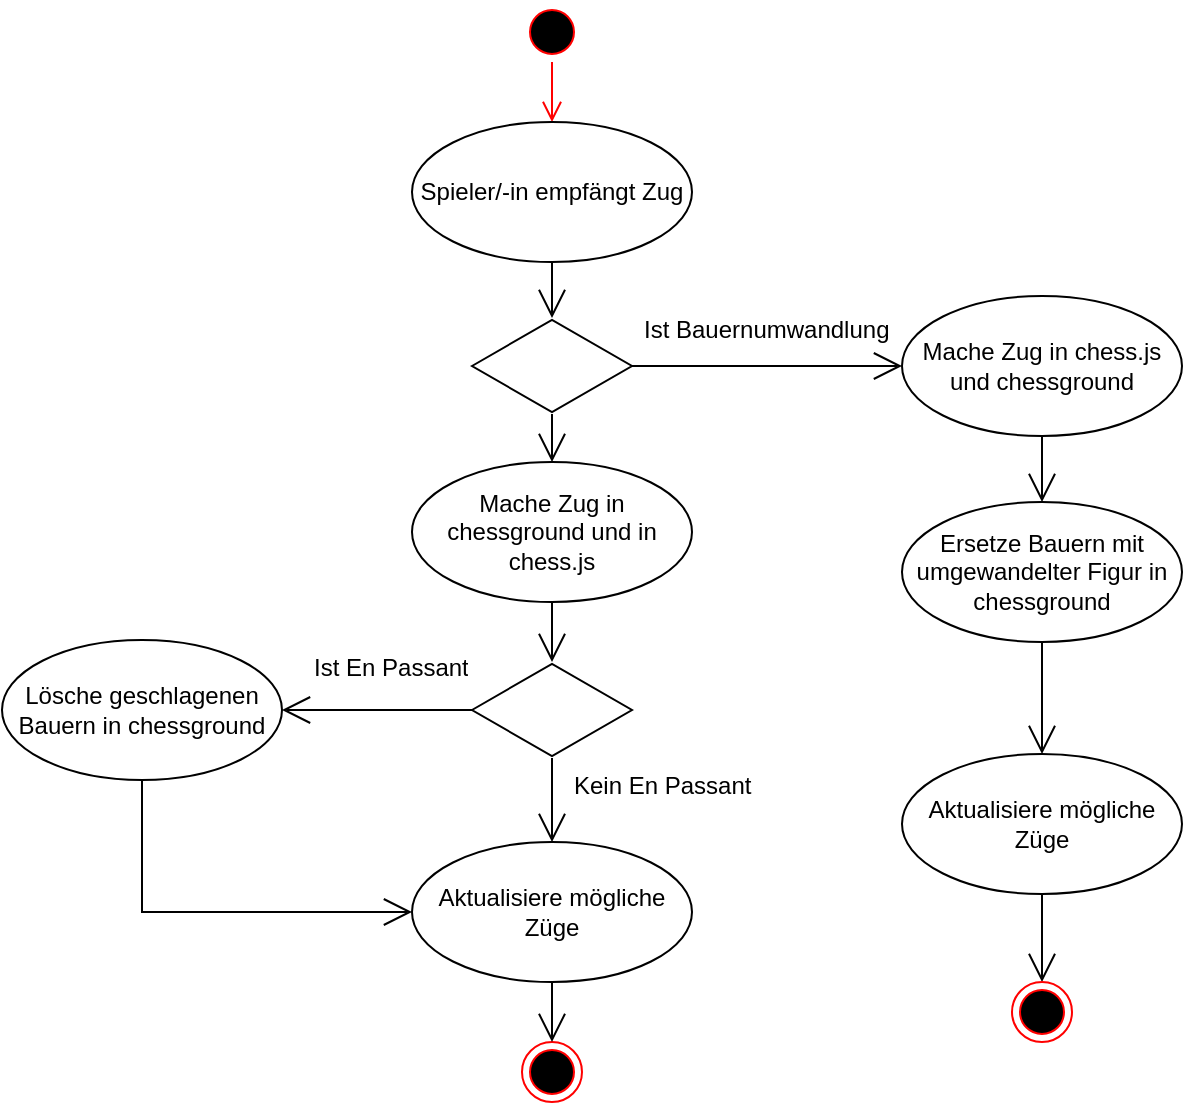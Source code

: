 <mxfile version="21.3.2" type="device">
  <diagram name="Page-1" id="0783ab3e-0a74-02c8-0abd-f7b4e66b4bec">
    <mxGraphModel dx="1050" dy="541" grid="1" gridSize="10" guides="1" tooltips="1" connect="1" arrows="1" fold="1" page="1" pageScale="1" pageWidth="600" pageHeight="650" background="none" math="0" shadow="0">
      <root>
        <mxCell id="0" />
        <mxCell id="1" parent="0" />
        <mxCell id="wbuntGqTaFYtr3KhO8sW-3" value="" style="ellipse;html=1;shape=startState;fillColor=#000000;strokeColor=#ff0000;" parent="1" vertex="1">
          <mxGeometry x="260" y="40" width="30" height="30" as="geometry" />
        </mxCell>
        <mxCell id="wbuntGqTaFYtr3KhO8sW-4" value="" style="edgeStyle=orthogonalEdgeStyle;html=1;verticalAlign=bottom;endArrow=open;endSize=8;strokeColor=#ff0000;rounded=0;" parent="1" source="wbuntGqTaFYtr3KhO8sW-3" edge="1">
          <mxGeometry relative="1" as="geometry">
            <mxPoint x="275" y="100" as="targetPoint" />
          </mxGeometry>
        </mxCell>
        <mxCell id="wbuntGqTaFYtr3KhO8sW-5" value="Spieler/-in empfängt Zug" style="ellipse;whiteSpace=wrap;html=1;" parent="1" vertex="1">
          <mxGeometry x="205" y="100" width="140" height="70" as="geometry" />
        </mxCell>
        <mxCell id="wbuntGqTaFYtr3KhO8sW-6" value="" style="html=1;whiteSpace=wrap;aspect=fixed;shape=isoRectangle;" parent="1" vertex="1">
          <mxGeometry x="235" y="198" width="80" height="48" as="geometry" />
        </mxCell>
        <mxCell id="wbuntGqTaFYtr3KhO8sW-7" value="" style="endArrow=open;endFill=1;endSize=12;html=1;rounded=0;" parent="1" source="wbuntGqTaFYtr3KhO8sW-5" target="wbuntGqTaFYtr3KhO8sW-6" edge="1">
          <mxGeometry width="160" relative="1" as="geometry">
            <mxPoint x="190" y="250" as="sourcePoint" />
            <mxPoint x="350" y="250" as="targetPoint" />
          </mxGeometry>
        </mxCell>
        <mxCell id="wbuntGqTaFYtr3KhO8sW-11" value="" style="endArrow=open;endFill=1;endSize=12;html=1;rounded=0;" parent="1" source="wbuntGqTaFYtr3KhO8sW-6" target="wbuntGqTaFYtr3KhO8sW-42" edge="1">
          <mxGeometry width="160" relative="1" as="geometry">
            <mxPoint x="440" y="330" as="sourcePoint" />
            <mxPoint x="450.021" y="224.143" as="targetPoint" />
          </mxGeometry>
        </mxCell>
        <mxCell id="wbuntGqTaFYtr3KhO8sW-12" value="Ist Bauernumwandlung" style="text;strokeColor=none;fillColor=none;align=left;verticalAlign=top;spacingLeft=4;spacingRight=4;overflow=hidden;rotatable=0;points=[[0,0.5],[1,0.5]];portConstraint=eastwest;whiteSpace=wrap;html=1;" parent="1" vertex="1">
          <mxGeometry x="315" y="190" width="160" height="26" as="geometry" />
        </mxCell>
        <mxCell id="wbuntGqTaFYtr3KhO8sW-14" value="" style="endArrow=open;endFill=1;endSize=12;html=1;rounded=0;" parent="1" source="wbuntGqTaFYtr3KhO8sW-6" target="wbuntGqTaFYtr3KhO8sW-22" edge="1">
          <mxGeometry width="160" relative="1" as="geometry">
            <mxPoint x="190" y="250" as="sourcePoint" />
            <mxPoint x="275" y="310" as="targetPoint" />
          </mxGeometry>
        </mxCell>
        <mxCell id="wbuntGqTaFYtr3KhO8sW-22" value="Mache Zug in chessground und in chess.js" style="ellipse;whiteSpace=wrap;html=1;" parent="1" vertex="1">
          <mxGeometry x="205" y="270" width="140" height="70" as="geometry" />
        </mxCell>
        <mxCell id="wbuntGqTaFYtr3KhO8sW-25" value="" style="html=1;whiteSpace=wrap;aspect=fixed;shape=isoRectangle;" parent="1" vertex="1">
          <mxGeometry x="235" y="370" width="80" height="48" as="geometry" />
        </mxCell>
        <mxCell id="wbuntGqTaFYtr3KhO8sW-29" value="" style="endArrow=open;endFill=1;endSize=12;html=1;rounded=0;" parent="1" source="wbuntGqTaFYtr3KhO8sW-22" target="wbuntGqTaFYtr3KhO8sW-25" edge="1">
          <mxGeometry width="160" relative="1" as="geometry">
            <mxPoint x="190" y="340" as="sourcePoint" />
            <mxPoint x="350" y="340" as="targetPoint" />
          </mxGeometry>
        </mxCell>
        <mxCell id="wbuntGqTaFYtr3KhO8sW-31" value="" style="endArrow=open;endFill=1;endSize=12;html=1;rounded=0;" parent="1" source="wbuntGqTaFYtr3KhO8sW-25" target="wbuntGqTaFYtr3KhO8sW-33" edge="1">
          <mxGeometry width="160" relative="1" as="geometry">
            <mxPoint x="200" y="460" as="sourcePoint" />
            <mxPoint x="130" y="394" as="targetPoint" />
          </mxGeometry>
        </mxCell>
        <mxCell id="wbuntGqTaFYtr3KhO8sW-32" value="Ist En Passant" style="text;strokeColor=none;fillColor=none;align=left;verticalAlign=top;spacingLeft=4;spacingRight=4;overflow=hidden;rotatable=0;points=[[0,0.5],[1,0.5]];portConstraint=eastwest;whiteSpace=wrap;html=1;" parent="1" vertex="1">
          <mxGeometry x="150" y="359" width="100" height="26" as="geometry" />
        </mxCell>
        <mxCell id="wbuntGqTaFYtr3KhO8sW-33" value="Lösche geschlagenen Bauern in chessground" style="ellipse;whiteSpace=wrap;html=1;" parent="1" vertex="1">
          <mxGeometry y="359" width="140" height="70" as="geometry" />
        </mxCell>
        <mxCell id="wbuntGqTaFYtr3KhO8sW-34" value="" style="endArrow=open;endFill=1;endSize=12;html=1;rounded=0;" parent="1" source="wbuntGqTaFYtr3KhO8sW-25" target="LkfD6C9MRU1kPl8pwHJ5-6" edge="1">
          <mxGeometry width="160" relative="1" as="geometry">
            <mxPoint x="200" y="570" as="sourcePoint" />
            <mxPoint x="275" y="490" as="targetPoint" />
          </mxGeometry>
        </mxCell>
        <mxCell id="wbuntGqTaFYtr3KhO8sW-36" value="Kein En Passant" style="text;strokeColor=none;fillColor=none;align=left;verticalAlign=top;spacingLeft=4;spacingRight=4;overflow=hidden;rotatable=0;points=[[0,0.5],[1,0.5]];portConstraint=eastwest;whiteSpace=wrap;html=1;" parent="1" vertex="1">
          <mxGeometry x="280" y="418" width="100" height="26" as="geometry" />
        </mxCell>
        <mxCell id="wbuntGqTaFYtr3KhO8sW-37" value="" style="ellipse;html=1;shape=endState;fillColor=#000000;strokeColor=#ff0000;" parent="1" vertex="1">
          <mxGeometry x="260" y="560" width="30" height="30" as="geometry" />
        </mxCell>
        <mxCell id="wbuntGqTaFYtr3KhO8sW-38" value="" style="endArrow=open;endFill=1;endSize=12;html=1;rounded=0;" parent="1" source="wbuntGqTaFYtr3KhO8sW-33" target="LkfD6C9MRU1kPl8pwHJ5-6" edge="1">
          <mxGeometry width="160" relative="1" as="geometry">
            <mxPoint x="200" y="570" as="sourcePoint" />
            <mxPoint x="360" y="570" as="targetPoint" />
            <Array as="points">
              <mxPoint x="70" y="495" />
            </Array>
          </mxGeometry>
        </mxCell>
        <mxCell id="wbuntGqTaFYtr3KhO8sW-42" value="Mache Zug in chess.js und chessground" style="ellipse;whiteSpace=wrap;html=1;" parent="1" vertex="1">
          <mxGeometry x="450" y="187" width="140" height="70" as="geometry" />
        </mxCell>
        <mxCell id="wbuntGqTaFYtr3KhO8sW-43" value="" style="endArrow=open;endFill=1;endSize=12;html=1;rounded=0;" parent="1" source="wbuntGqTaFYtr3KhO8sW-42" target="LkfD6C9MRU1kPl8pwHJ5-1" edge="1">
          <mxGeometry width="160" relative="1" as="geometry">
            <mxPoint x="180" y="363" as="sourcePoint" />
            <mxPoint x="520" y="493" as="targetPoint" />
          </mxGeometry>
        </mxCell>
        <mxCell id="wbuntGqTaFYtr3KhO8sW-45" value="" style="endArrow=open;endFill=1;endSize=12;html=1;rounded=0;" parent="1" source="LkfD6C9MRU1kPl8pwHJ5-6" target="wbuntGqTaFYtr3KhO8sW-37" edge="1">
          <mxGeometry width="160" relative="1" as="geometry">
            <mxPoint x="450.011" y="507.391" as="sourcePoint" />
            <mxPoint x="360" y="340" as="targetPoint" />
          </mxGeometry>
        </mxCell>
        <mxCell id="LkfD6C9MRU1kPl8pwHJ5-1" value="Ersetze Bauern mit umgewandelter Figur in chessground" style="ellipse;whiteSpace=wrap;html=1;" parent="1" vertex="1">
          <mxGeometry x="450" y="290" width="140" height="70" as="geometry" />
        </mxCell>
        <mxCell id="LkfD6C9MRU1kPl8pwHJ5-2" value="Aktualisiere mögliche Züge" style="ellipse;whiteSpace=wrap;html=1;" parent="1" vertex="1">
          <mxGeometry x="450" y="416" width="140" height="70" as="geometry" />
        </mxCell>
        <mxCell id="LkfD6C9MRU1kPl8pwHJ5-4" value="" style="endArrow=open;endFill=1;endSize=12;html=1;rounded=0;" parent="1" source="LkfD6C9MRU1kPl8pwHJ5-1" target="LkfD6C9MRU1kPl8pwHJ5-2" edge="1">
          <mxGeometry width="160" relative="1" as="geometry">
            <mxPoint x="530" y="267" as="sourcePoint" />
            <mxPoint x="530" y="300" as="targetPoint" />
          </mxGeometry>
        </mxCell>
        <mxCell id="LkfD6C9MRU1kPl8pwHJ5-6" value="Aktualisiere mögliche Züge" style="ellipse;whiteSpace=wrap;html=1;" parent="1" vertex="1">
          <mxGeometry x="205" y="460" width="140" height="70" as="geometry" />
        </mxCell>
        <mxCell id="LkfD6C9MRU1kPl8pwHJ5-8" value="" style="endArrow=open;endFill=1;endSize=12;html=1;rounded=0;" parent="1" source="LkfD6C9MRU1kPl8pwHJ5-2" target="ZeUyT3zOJRw7scOufAu5-1" edge="1">
          <mxGeometry width="160" relative="1" as="geometry">
            <mxPoint x="355" y="525" as="sourcePoint" />
            <mxPoint x="520" y="530" as="targetPoint" />
            <Array as="points">
              <mxPoint x="520" y="515" />
            </Array>
          </mxGeometry>
        </mxCell>
        <mxCell id="ZeUyT3zOJRw7scOufAu5-1" value="" style="ellipse;html=1;shape=endState;fillColor=#000000;strokeColor=#ff0000;" parent="1" vertex="1">
          <mxGeometry x="505" y="530" width="30" height="30" as="geometry" />
        </mxCell>
      </root>
    </mxGraphModel>
  </diagram>
</mxfile>

